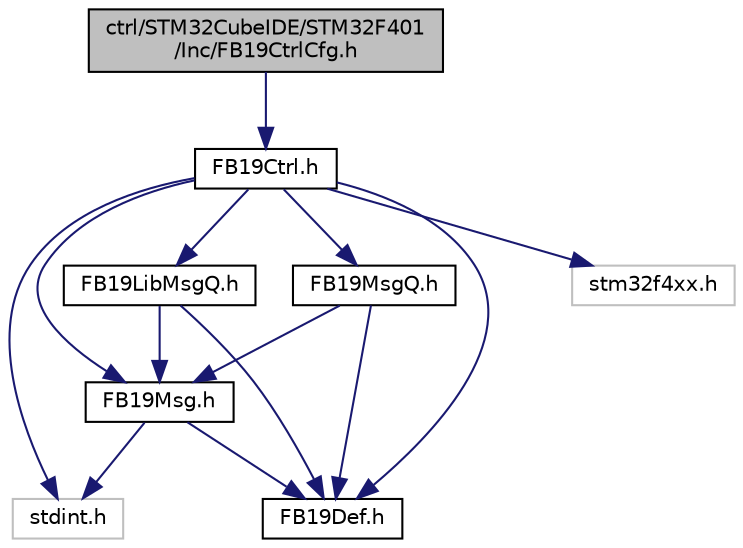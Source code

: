 digraph "ctrl/STM32CubeIDE/STM32F401/Inc/FB19CtrlCfg.h"
{
 // LATEX_PDF_SIZE
  edge [fontname="Helvetica",fontsize="10",labelfontname="Helvetica",labelfontsize="10"];
  node [fontname="Helvetica",fontsize="10",shape=record];
  Node1 [label="ctrl/STM32CubeIDE/STM32F401\l/Inc/FB19CtrlCfg.h",height=0.2,width=0.4,color="black", fillcolor="grey75", style="filled", fontcolor="black",tooltip="This file publishes the interface of the FieldBus19 Controller configuration file."];
  Node1 -> Node2 [color="midnightblue",fontsize="10",style="solid",fontname="Helvetica"];
  Node2 [label="FB19Ctrl.h",height=0.2,width=0.4,color="black", fillcolor="white", style="filled",URL="$_f_b19_ctrl_8h.html",tooltip="This file publishes the interface of the FieldBus19 Controller library."];
  Node2 -> Node3 [color="midnightblue",fontsize="10",style="solid",fontname="Helvetica"];
  Node3 [label="stdint.h",height=0.2,width=0.4,color="grey75", fillcolor="white", style="filled",tooltip=" "];
  Node2 -> Node4 [color="midnightblue",fontsize="10",style="solid",fontname="Helvetica"];
  Node4 [label="stm32f4xx.h",height=0.2,width=0.4,color="grey75", fillcolor="white", style="filled",tooltip=" "];
  Node2 -> Node5 [color="midnightblue",fontsize="10",style="solid",fontname="Helvetica"];
  Node5 [label="FB19Def.h",height=0.2,width=0.4,color="black", fillcolor="white", style="filled",URL="$ctrl_2_s_t_m32_cube_i_d_e_2_s_t_m32_f401_2_inc_2_f_b19_def_8h.html",tooltip="This file defines FieldBus19 specific symbols."];
  Node2 -> Node6 [color="midnightblue",fontsize="10",style="solid",fontname="Helvetica"];
  Node6 [label="FB19LibMsgQ.h",height=0.2,width=0.4,color="black", fillcolor="white", style="filled",URL="$ctrl_2_s_t_m32_cube_i_d_e_2_s_t_m32_f401_2_inc_2_f_b19_lib_msg_q_8h.html",tooltip="This file publishes the interface of a FieldBus19 library that encapsulates a specific type of messag..."];
  Node6 -> Node5 [color="midnightblue",fontsize="10",style="solid",fontname="Helvetica"];
  Node6 -> Node7 [color="midnightblue",fontsize="10",style="solid",fontname="Helvetica"];
  Node7 [label="FB19Msg.h",height=0.2,width=0.4,color="black", fillcolor="white", style="filled",URL="$ctrl_2_s_t_m32_cube_i_d_e_2_s_t_m32_f401_2_inc_2_f_b19_msg_8h.html",tooltip="This file defines FieldBus19 message specific types."];
  Node7 -> Node3 [color="midnightblue",fontsize="10",style="solid",fontname="Helvetica"];
  Node7 -> Node5 [color="midnightblue",fontsize="10",style="solid",fontname="Helvetica"];
  Node2 -> Node7 [color="midnightblue",fontsize="10",style="solid",fontname="Helvetica"];
  Node2 -> Node8 [color="midnightblue",fontsize="10",style="solid",fontname="Helvetica"];
  Node8 [label="FB19MsgQ.h",height=0.2,width=0.4,color="black", fillcolor="white", style="filled",URL="$ctrl_2_s_t_m32_cube_i_d_e_2_s_t_m32_f401_2_inc_2_f_b19_msg_q_8h.html",tooltip="This file publishes the interface of the FieldBus19 message queue."];
  Node8 -> Node5 [color="midnightblue",fontsize="10",style="solid",fontname="Helvetica"];
  Node8 -> Node7 [color="midnightblue",fontsize="10",style="solid",fontname="Helvetica"];
}
